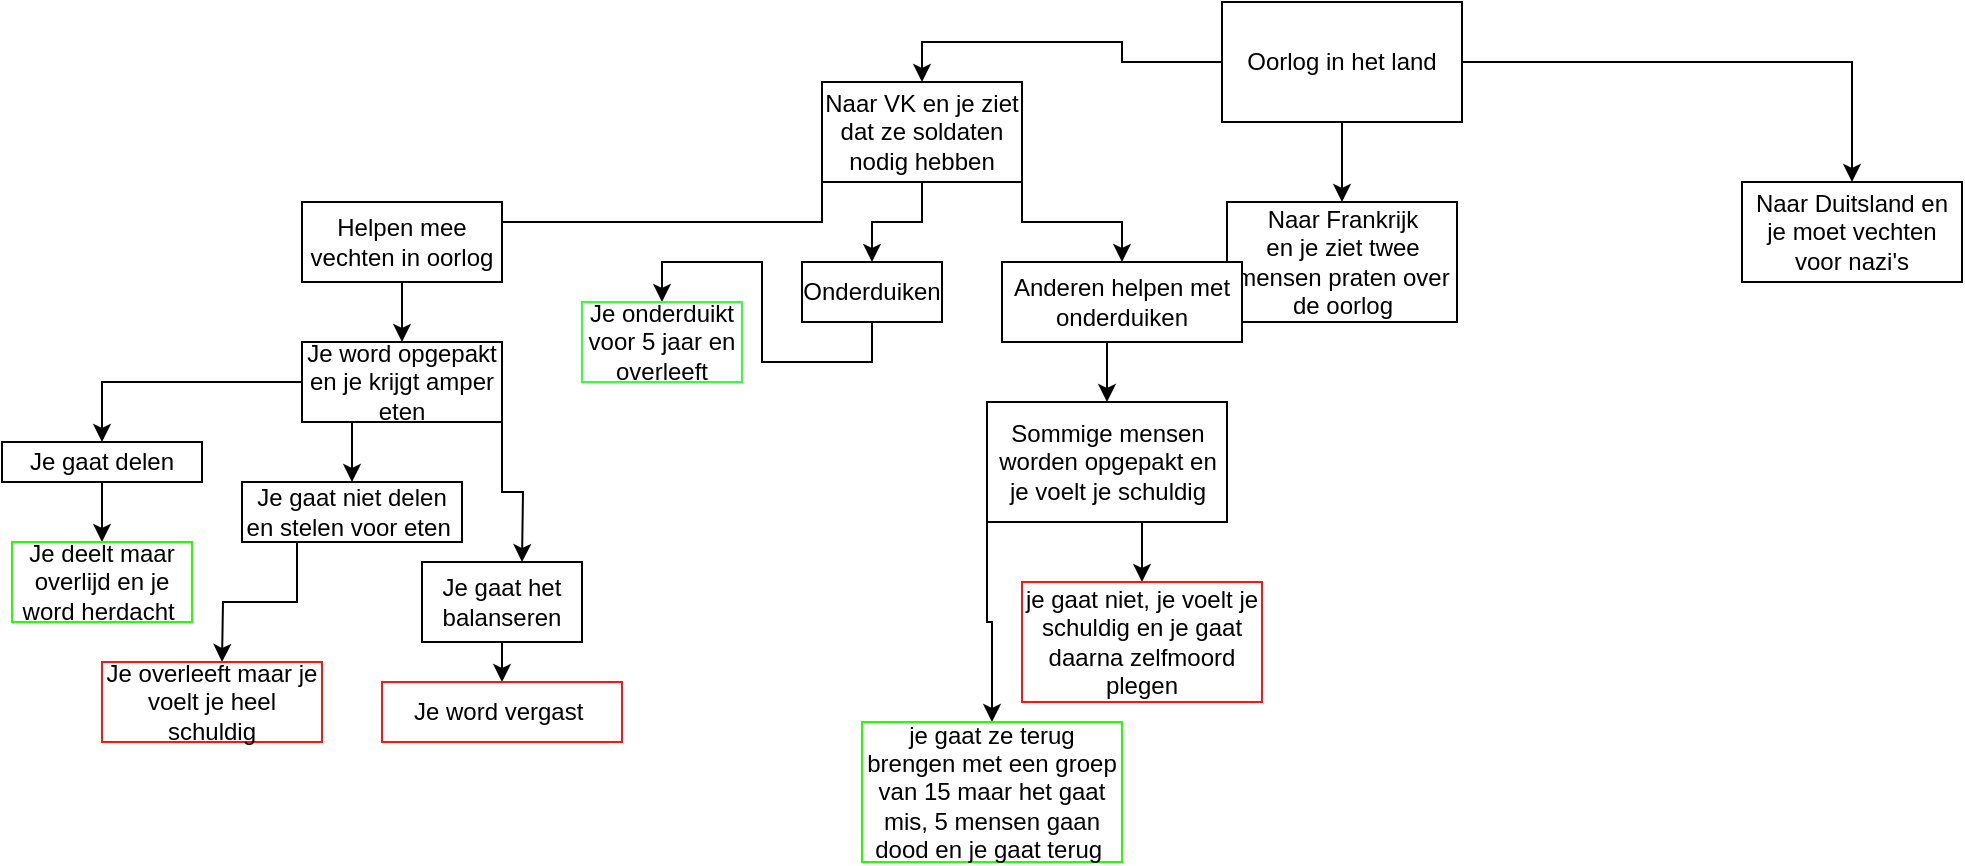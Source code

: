 <mxfile version="20.5.1" type="github">
  <diagram id="C5RBs43oDa-KdzZeNtuy" name="Page-1">
    <mxGraphModel dx="2105" dy="571" grid="1" gridSize="10" guides="1" tooltips="1" connect="1" arrows="1" fold="1" page="1" pageScale="1" pageWidth="827" pageHeight="1169" math="0" shadow="0">
      <root>
        <mxCell id="WIyWlLk6GJQsqaUBKTNV-0" />
        <mxCell id="WIyWlLk6GJQsqaUBKTNV-1" parent="WIyWlLk6GJQsqaUBKTNV-0" />
        <mxCell id="d0gGgPKcJ9tYoh6Nahck-26" style="edgeStyle=orthogonalEdgeStyle;rounded=0;orthogonalLoop=1;jettySize=auto;html=1;exitX=0;exitY=1;exitDx=0;exitDy=0;fontFamily=Helvetica;entryX=0.5;entryY=0;entryDx=0;entryDy=0;" parent="WIyWlLk6GJQsqaUBKTNV-1" source="d0gGgPKcJ9tYoh6Nahck-2" target="d0gGgPKcJ9tYoh6Nahck-28" edge="1">
          <mxGeometry relative="1" as="geometry">
            <mxPoint x="30" y="175" as="targetPoint" />
            <Array as="points">
              <mxPoint x="120" y="140" />
            </Array>
          </mxGeometry>
        </mxCell>
        <mxCell id="d0gGgPKcJ9tYoh6Nahck-30" style="edgeStyle=orthogonalEdgeStyle;rounded=0;orthogonalLoop=1;jettySize=auto;html=1;exitX=0.5;exitY=1;exitDx=0;exitDy=0;fontFamily=Helvetica;entryX=0.5;entryY=0;entryDx=0;entryDy=0;" parent="WIyWlLk6GJQsqaUBKTNV-1" source="d0gGgPKcJ9tYoh6Nahck-2" target="d0gGgPKcJ9tYoh6Nahck-31" edge="1">
          <mxGeometry relative="1" as="geometry">
            <mxPoint x="130" y="175" as="targetPoint" />
          </mxGeometry>
        </mxCell>
        <mxCell id="d0gGgPKcJ9tYoh6Nahck-47" style="edgeStyle=orthogonalEdgeStyle;rounded=0;orthogonalLoop=1;jettySize=auto;html=1;exitX=1;exitY=1;exitDx=0;exitDy=0;fontFamily=Helvetica;" parent="WIyWlLk6GJQsqaUBKTNV-1" source="d0gGgPKcJ9tYoh6Nahck-2" target="d0gGgPKcJ9tYoh6Nahck-36" edge="1">
          <mxGeometry relative="1" as="geometry" />
        </mxCell>
        <mxCell id="d0gGgPKcJ9tYoh6Nahck-2" value="Naar VK en je ziet dat ze soldaten nodig hebben" style="rounded=0;whiteSpace=wrap;html=1;fontFamily=Helvetica;" parent="WIyWlLk6GJQsqaUBKTNV-1" vertex="1">
          <mxGeometry x="120" y="70" width="100" height="50" as="geometry" />
        </mxCell>
        <mxCell id="d0gGgPKcJ9tYoh6Nahck-16" style="edgeStyle=orthogonalEdgeStyle;rounded=0;orthogonalLoop=1;jettySize=auto;html=1;exitX=1;exitY=0.5;exitDx=0;exitDy=0;fontFamily=Helvetica;entryX=0.5;entryY=0;entryDx=0;entryDy=0;" parent="WIyWlLk6GJQsqaUBKTNV-1" source="d0gGgPKcJ9tYoh6Nahck-10" target="d0gGgPKcJ9tYoh6Nahck-20" edge="1">
          <mxGeometry relative="1" as="geometry">
            <mxPoint x="650" y="110" as="targetPoint" />
          </mxGeometry>
        </mxCell>
        <mxCell id="d0gGgPKcJ9tYoh6Nahck-17" style="edgeStyle=orthogonalEdgeStyle;rounded=0;orthogonalLoop=1;jettySize=auto;html=1;exitX=0.5;exitY=1;exitDx=0;exitDy=0;entryX=0.5;entryY=0;entryDx=0;entryDy=0;fontFamily=Helvetica;" parent="WIyWlLk6GJQsqaUBKTNV-1" source="d0gGgPKcJ9tYoh6Nahck-10" target="d0gGgPKcJ9tYoh6Nahck-12" edge="1">
          <mxGeometry relative="1" as="geometry" />
        </mxCell>
        <mxCell id="d0gGgPKcJ9tYoh6Nahck-19" style="edgeStyle=orthogonalEdgeStyle;rounded=0;orthogonalLoop=1;jettySize=auto;html=1;exitX=0;exitY=0.5;exitDx=0;exitDy=0;entryX=0.5;entryY=0;entryDx=0;entryDy=0;fontFamily=Helvetica;" parent="WIyWlLk6GJQsqaUBKTNV-1" source="d0gGgPKcJ9tYoh6Nahck-10" target="d0gGgPKcJ9tYoh6Nahck-2" edge="1">
          <mxGeometry relative="1" as="geometry" />
        </mxCell>
        <mxCell id="d0gGgPKcJ9tYoh6Nahck-10" value="Oorlog in het land" style="rounded=0;whiteSpace=wrap;html=1;fontFamily=Helvetica;" parent="WIyWlLk6GJQsqaUBKTNV-1" vertex="1">
          <mxGeometry x="320" y="30" width="120" height="60" as="geometry" />
        </mxCell>
        <mxCell id="d0gGgPKcJ9tYoh6Nahck-12" value="Naar Frankrijk&lt;br&gt;en je ziet twee mensen praten over de oorlog" style="rounded=0;whiteSpace=wrap;html=1;fontFamily=Helvetica;" parent="WIyWlLk6GJQsqaUBKTNV-1" vertex="1">
          <mxGeometry x="322.5" y="130" width="115" height="60" as="geometry" />
        </mxCell>
        <mxCell id="d0gGgPKcJ9tYoh6Nahck-20" value="Naar Duitsland en je moet vechten voor nazi&#39;s" style="rounded=0;whiteSpace=wrap;html=1;fontFamily=Helvetica;" parent="WIyWlLk6GJQsqaUBKTNV-1" vertex="1">
          <mxGeometry x="580" y="120" width="110" height="50" as="geometry" />
        </mxCell>
        <mxCell id="SnUCh2Sh2h-Uul6r9YAu-6" style="edgeStyle=orthogonalEdgeStyle;rounded=0;orthogonalLoop=1;jettySize=auto;html=1;exitX=0.5;exitY=1;exitDx=0;exitDy=0;entryX=0.5;entryY=0;entryDx=0;entryDy=0;" edge="1" parent="WIyWlLk6GJQsqaUBKTNV-1" source="d0gGgPKcJ9tYoh6Nahck-28" target="d0gGgPKcJ9tYoh6Nahck-43">
          <mxGeometry relative="1" as="geometry" />
        </mxCell>
        <mxCell id="d0gGgPKcJ9tYoh6Nahck-28" value="Helpen mee vechten in oorlog" style="rounded=0;whiteSpace=wrap;html=1;fontFamily=Helvetica;" parent="WIyWlLk6GJQsqaUBKTNV-1" vertex="1">
          <mxGeometry x="-140" y="130" width="100" height="40" as="geometry" />
        </mxCell>
        <mxCell id="d0gGgPKcJ9tYoh6Nahck-38" style="edgeStyle=orthogonalEdgeStyle;rounded=0;orthogonalLoop=1;jettySize=auto;html=1;exitX=0.5;exitY=1;exitDx=0;exitDy=0;fontFamily=Helvetica;entryX=0.5;entryY=0;entryDx=0;entryDy=0;" parent="WIyWlLk6GJQsqaUBKTNV-1" source="d0gGgPKcJ9tYoh6Nahck-31" edge="1" target="d0gGgPKcJ9tYoh6Nahck-48">
          <mxGeometry relative="1" as="geometry">
            <mxPoint x="65" y="260" as="targetPoint" />
          </mxGeometry>
        </mxCell>
        <mxCell id="d0gGgPKcJ9tYoh6Nahck-31" value="Onderduiken" style="rounded=0;whiteSpace=wrap;html=1;fontFamily=Helvetica;" parent="WIyWlLk6GJQsqaUBKTNV-1" vertex="1">
          <mxGeometry x="110" y="160" width="70" height="30" as="geometry" />
        </mxCell>
        <mxCell id="d0gGgPKcJ9tYoh6Nahck-56" style="edgeStyle=orthogonalEdgeStyle;rounded=0;orthogonalLoop=1;jettySize=auto;html=1;exitX=0.5;exitY=1;exitDx=0;exitDy=0;entryX=0.5;entryY=0;entryDx=0;entryDy=0;fontFamily=Helvetica;" parent="WIyWlLk6GJQsqaUBKTNV-1" source="d0gGgPKcJ9tYoh6Nahck-36" edge="1" target="d0gGgPKcJ9tYoh6Nahck-57">
          <mxGeometry relative="1" as="geometry">
            <mxPoint x="257.5" y="270" as="targetPoint" />
          </mxGeometry>
        </mxCell>
        <mxCell id="d0gGgPKcJ9tYoh6Nahck-36" value="Anderen helpen met onderduiken" style="rounded=0;whiteSpace=wrap;html=1;fontFamily=Helvetica;" parent="WIyWlLk6GJQsqaUBKTNV-1" vertex="1">
          <mxGeometry x="210" y="160" width="120" height="40" as="geometry" />
        </mxCell>
        <mxCell id="SnUCh2Sh2h-Uul6r9YAu-10" style="edgeStyle=orthogonalEdgeStyle;rounded=0;orthogonalLoop=1;jettySize=auto;html=1;exitX=0;exitY=0.5;exitDx=0;exitDy=0;entryX=0.5;entryY=0;entryDx=0;entryDy=0;" edge="1" parent="WIyWlLk6GJQsqaUBKTNV-1" source="d0gGgPKcJ9tYoh6Nahck-43" target="SnUCh2Sh2h-Uul6r9YAu-5">
          <mxGeometry relative="1" as="geometry" />
        </mxCell>
        <mxCell id="SnUCh2Sh2h-Uul6r9YAu-11" style="edgeStyle=orthogonalEdgeStyle;rounded=0;orthogonalLoop=1;jettySize=auto;html=1;exitX=0.25;exitY=1;exitDx=0;exitDy=0;entryX=0.5;entryY=0;entryDx=0;entryDy=0;" edge="1" parent="WIyWlLk6GJQsqaUBKTNV-1" source="d0gGgPKcJ9tYoh6Nahck-43" target="SnUCh2Sh2h-Uul6r9YAu-8">
          <mxGeometry relative="1" as="geometry" />
        </mxCell>
        <mxCell id="SnUCh2Sh2h-Uul6r9YAu-13" style="edgeStyle=orthogonalEdgeStyle;rounded=0;orthogonalLoop=1;jettySize=auto;html=1;exitX=1;exitY=1;exitDx=0;exitDy=0;" edge="1" parent="WIyWlLk6GJQsqaUBKTNV-1" source="d0gGgPKcJ9tYoh6Nahck-43">
          <mxGeometry relative="1" as="geometry">
            <mxPoint x="-30" y="310" as="targetPoint" />
          </mxGeometry>
        </mxCell>
        <mxCell id="d0gGgPKcJ9tYoh6Nahck-43" value="Je word opgepakt en je krijgt amper eten" style="rounded=0;whiteSpace=wrap;html=1;fontFamily=Helvetica;" parent="WIyWlLk6GJQsqaUBKTNV-1" vertex="1">
          <mxGeometry x="-140" y="200" width="100" height="40" as="geometry" />
        </mxCell>
        <mxCell id="d0gGgPKcJ9tYoh6Nahck-48" value="Je onderduikt voor 5 jaar en overleeft" style="rounded=0;whiteSpace=wrap;html=1;fontFamily=Helvetica;strokeColor=#33FF33;" parent="WIyWlLk6GJQsqaUBKTNV-1" vertex="1">
          <mxGeometry y="180" width="80" height="40" as="geometry" />
        </mxCell>
        <mxCell id="d0gGgPKcJ9tYoh6Nahck-59" style="edgeStyle=orthogonalEdgeStyle;rounded=0;orthogonalLoop=1;jettySize=auto;html=1;exitX=0;exitY=1;exitDx=0;exitDy=0;fontFamily=Helvetica;entryX=0.5;entryY=0;entryDx=0;entryDy=0;" parent="WIyWlLk6GJQsqaUBKTNV-1" source="d0gGgPKcJ9tYoh6Nahck-57" edge="1" target="d0gGgPKcJ9tYoh6Nahck-60">
          <mxGeometry relative="1" as="geometry">
            <mxPoint x="142.5" y="370" as="targetPoint" />
          </mxGeometry>
        </mxCell>
        <mxCell id="d0gGgPKcJ9tYoh6Nahck-62" style="edgeStyle=orthogonalEdgeStyle;rounded=0;orthogonalLoop=1;jettySize=auto;html=1;fontFamily=Helvetica;" parent="WIyWlLk6GJQsqaUBKTNV-1" target="d0gGgPKcJ9tYoh6Nahck-63" edge="1">
          <mxGeometry relative="1" as="geometry">
            <mxPoint x="260" y="370" as="sourcePoint" />
            <mxPoint x="260" y="340" as="targetPoint" />
          </mxGeometry>
        </mxCell>
        <mxCell id="d0gGgPKcJ9tYoh6Nahck-64" style="edgeStyle=orthogonalEdgeStyle;rounded=0;orthogonalLoop=1;jettySize=auto;html=1;exitX=0.5;exitY=1;exitDx=0;exitDy=0;entryX=0.5;entryY=0;entryDx=0;entryDy=0;fontFamily=Helvetica;" parent="WIyWlLk6GJQsqaUBKTNV-1" source="d0gGgPKcJ9tYoh6Nahck-57" target="d0gGgPKcJ9tYoh6Nahck-63" edge="1">
          <mxGeometry relative="1" as="geometry" />
        </mxCell>
        <mxCell id="d0gGgPKcJ9tYoh6Nahck-57" value="Sommige mensen worden opgepakt en je voelt je schuldig" style="rounded=0;whiteSpace=wrap;html=1;strokeColor=#000000;fontFamily=Helvetica;" parent="WIyWlLk6GJQsqaUBKTNV-1" vertex="1">
          <mxGeometry x="202.5" y="230" width="120" height="60" as="geometry" />
        </mxCell>
        <mxCell id="d0gGgPKcJ9tYoh6Nahck-60" value="je gaat ze terug brengen met een groep van 15 maar het gaat mis, 5 mensen gaan dood en je gaat terug&amp;nbsp;" style="rounded=0;whiteSpace=wrap;html=1;strokeColor=#22FF00;fontFamily=Helvetica;" parent="WIyWlLk6GJQsqaUBKTNV-1" vertex="1">
          <mxGeometry x="140" y="390" width="130" height="70" as="geometry" />
        </mxCell>
        <mxCell id="d0gGgPKcJ9tYoh6Nahck-63" value="je gaat niet, je voelt je schuldig en je gaat daarna zelfmoord plegen" style="rounded=0;whiteSpace=wrap;html=1;strokeColor=#FF150D;fontFamily=Helvetica;" parent="WIyWlLk6GJQsqaUBKTNV-1" vertex="1">
          <mxGeometry x="220" y="320" width="120" height="60" as="geometry" />
        </mxCell>
        <mxCell id="SnUCh2Sh2h-Uul6r9YAu-20" style="edgeStyle=orthogonalEdgeStyle;rounded=0;orthogonalLoop=1;jettySize=auto;html=1;exitX=0.5;exitY=1;exitDx=0;exitDy=0;" edge="1" parent="WIyWlLk6GJQsqaUBKTNV-1" source="SnUCh2Sh2h-Uul6r9YAu-5">
          <mxGeometry relative="1" as="geometry">
            <mxPoint x="-240" y="300" as="targetPoint" />
          </mxGeometry>
        </mxCell>
        <mxCell id="SnUCh2Sh2h-Uul6r9YAu-5" value="Je gaat delen" style="rounded=0;whiteSpace=wrap;html=1;" vertex="1" parent="WIyWlLk6GJQsqaUBKTNV-1">
          <mxGeometry x="-290" y="250" width="100" height="20" as="geometry" />
        </mxCell>
        <mxCell id="SnUCh2Sh2h-Uul6r9YAu-17" style="edgeStyle=orthogonalEdgeStyle;rounded=0;orthogonalLoop=1;jettySize=auto;html=1;exitX=0.25;exitY=1;exitDx=0;exitDy=0;" edge="1" parent="WIyWlLk6GJQsqaUBKTNV-1" source="SnUCh2Sh2h-Uul6r9YAu-8">
          <mxGeometry relative="1" as="geometry">
            <mxPoint x="-180" y="360" as="targetPoint" />
          </mxGeometry>
        </mxCell>
        <mxCell id="SnUCh2Sh2h-Uul6r9YAu-8" value="Je gaat niet delen en stelen voor eten&amp;nbsp;" style="rounded=0;whiteSpace=wrap;html=1;" vertex="1" parent="WIyWlLk6GJQsqaUBKTNV-1">
          <mxGeometry x="-170" y="270" width="110" height="30" as="geometry" />
        </mxCell>
        <mxCell id="SnUCh2Sh2h-Uul6r9YAu-15" value="Je gaat het balanseren" style="rounded=0;whiteSpace=wrap;html=1;" vertex="1" parent="WIyWlLk6GJQsqaUBKTNV-1">
          <mxGeometry x="-80" y="310" width="80" height="40" as="geometry" />
        </mxCell>
        <mxCell id="SnUCh2Sh2h-Uul6r9YAu-18" value="Je overleeft maar je voelt je heel schuldig" style="rounded=0;whiteSpace=wrap;html=1;strokeColor=#FF150D;" vertex="1" parent="WIyWlLk6GJQsqaUBKTNV-1">
          <mxGeometry x="-240" y="360" width="110" height="40" as="geometry" />
        </mxCell>
        <mxCell id="SnUCh2Sh2h-Uul6r9YAu-21" value="Je deelt maar overlijd en je word herdacht&amp;nbsp;" style="rounded=0;whiteSpace=wrap;html=1;strokeColor=#22FF00;" vertex="1" parent="WIyWlLk6GJQsqaUBKTNV-1">
          <mxGeometry x="-285" y="300" width="90" height="40" as="geometry" />
        </mxCell>
        <mxCell id="SnUCh2Sh2h-Uul6r9YAu-23" value="" style="edgeStyle=orthogonalEdgeStyle;rounded=0;orthogonalLoop=1;jettySize=auto;html=1;" edge="1" parent="WIyWlLk6GJQsqaUBKTNV-1" source="SnUCh2Sh2h-Uul6r9YAu-15">
          <mxGeometry relative="1" as="geometry">
            <mxPoint x="-40" y="370" as="targetPoint" />
          </mxGeometry>
        </mxCell>
        <mxCell id="SnUCh2Sh2h-Uul6r9YAu-25" value="Je word vergast&amp;nbsp;" style="rounded=0;whiteSpace=wrap;html=1;strokeColor=#FF150D;fillColor=#FFFFFF;shadow=0;" vertex="1" parent="WIyWlLk6GJQsqaUBKTNV-1">
          <mxGeometry x="-100" y="370" width="120" height="30" as="geometry" />
        </mxCell>
      </root>
    </mxGraphModel>
  </diagram>
</mxfile>
